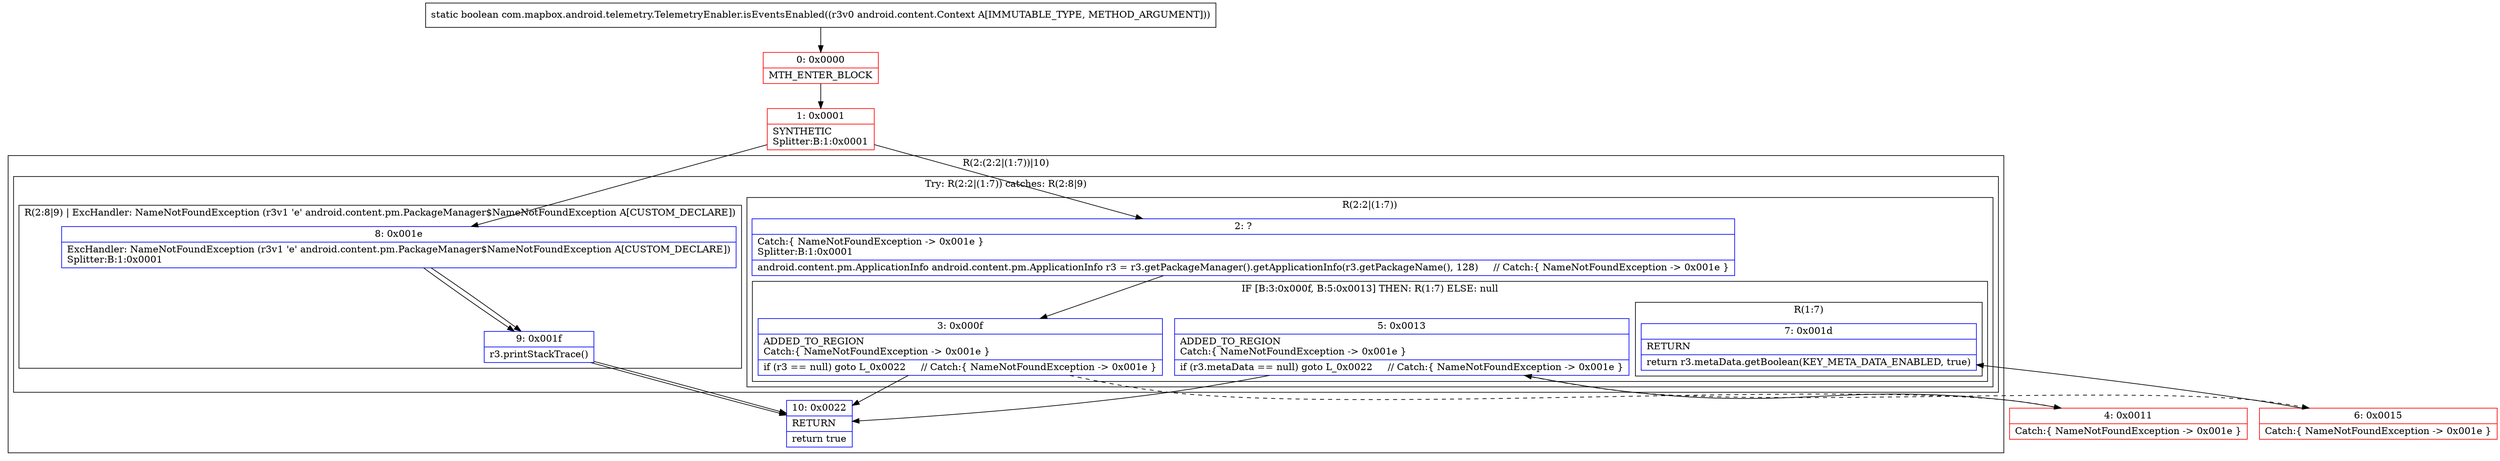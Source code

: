 digraph "CFG forcom.mapbox.android.telemetry.TelemetryEnabler.isEventsEnabled(Landroid\/content\/Context;)Z" {
subgraph cluster_Region_1986344914 {
label = "R(2:(2:2|(1:7))|10)";
node [shape=record,color=blue];
subgraph cluster_TryCatchRegion_647784266 {
label = "Try: R(2:2|(1:7)) catches: R(2:8|9)";
node [shape=record,color=blue];
subgraph cluster_Region_1601711150 {
label = "R(2:2|(1:7))";
node [shape=record,color=blue];
Node_2 [shape=record,label="{2\:\ ?|Catch:\{ NameNotFoundException \-\> 0x001e \}\lSplitter:B:1:0x0001\l|android.content.pm.ApplicationInfo android.content.pm.ApplicationInfo r3 = r3.getPackageManager().getApplicationInfo(r3.getPackageName(), 128)     \/\/ Catch:\{ NameNotFoundException \-\> 0x001e \}\l}"];
subgraph cluster_IfRegion_1371534217 {
label = "IF [B:3:0x000f, B:5:0x0013] THEN: R(1:7) ELSE: null";
node [shape=record,color=blue];
Node_3 [shape=record,label="{3\:\ 0x000f|ADDED_TO_REGION\lCatch:\{ NameNotFoundException \-\> 0x001e \}\l|if (r3 == null) goto L_0x0022     \/\/ Catch:\{ NameNotFoundException \-\> 0x001e \}\l}"];
Node_5 [shape=record,label="{5\:\ 0x0013|ADDED_TO_REGION\lCatch:\{ NameNotFoundException \-\> 0x001e \}\l|if (r3.metaData == null) goto L_0x0022     \/\/ Catch:\{ NameNotFoundException \-\> 0x001e \}\l}"];
subgraph cluster_Region_1064359590 {
label = "R(1:7)";
node [shape=record,color=blue];
Node_7 [shape=record,label="{7\:\ 0x001d|RETURN\l|return r3.metaData.getBoolean(KEY_META_DATA_ENABLED, true)\l}"];
}
}
}
subgraph cluster_Region_85404823 {
label = "R(2:8|9) | ExcHandler: NameNotFoundException (r3v1 'e' android.content.pm.PackageManager$NameNotFoundException A[CUSTOM_DECLARE])\l";
node [shape=record,color=blue];
Node_8 [shape=record,label="{8\:\ 0x001e|ExcHandler: NameNotFoundException (r3v1 'e' android.content.pm.PackageManager$NameNotFoundException A[CUSTOM_DECLARE])\lSplitter:B:1:0x0001\l}"];
Node_9 [shape=record,label="{9\:\ 0x001f|r3.printStackTrace()\l}"];
}
}
Node_10 [shape=record,label="{10\:\ 0x0022|RETURN\l|return true\l}"];
}
subgraph cluster_Region_85404823 {
label = "R(2:8|9) | ExcHandler: NameNotFoundException (r3v1 'e' android.content.pm.PackageManager$NameNotFoundException A[CUSTOM_DECLARE])\l";
node [shape=record,color=blue];
Node_8 [shape=record,label="{8\:\ 0x001e|ExcHandler: NameNotFoundException (r3v1 'e' android.content.pm.PackageManager$NameNotFoundException A[CUSTOM_DECLARE])\lSplitter:B:1:0x0001\l}"];
Node_9 [shape=record,label="{9\:\ 0x001f|r3.printStackTrace()\l}"];
}
Node_0 [shape=record,color=red,label="{0\:\ 0x0000|MTH_ENTER_BLOCK\l}"];
Node_1 [shape=record,color=red,label="{1\:\ 0x0001|SYNTHETIC\lSplitter:B:1:0x0001\l}"];
Node_4 [shape=record,color=red,label="{4\:\ 0x0011|Catch:\{ NameNotFoundException \-\> 0x001e \}\l}"];
Node_6 [shape=record,color=red,label="{6\:\ 0x0015|Catch:\{ NameNotFoundException \-\> 0x001e \}\l}"];
MethodNode[shape=record,label="{static boolean com.mapbox.android.telemetry.TelemetryEnabler.isEventsEnabled((r3v0 android.content.Context A[IMMUTABLE_TYPE, METHOD_ARGUMENT])) }"];
MethodNode -> Node_0;
Node_2 -> Node_3;
Node_3 -> Node_4[style=dashed];
Node_3 -> Node_10;
Node_5 -> Node_6[style=dashed];
Node_5 -> Node_10;
Node_8 -> Node_9;
Node_9 -> Node_10;
Node_8 -> Node_9;
Node_9 -> Node_10;
Node_0 -> Node_1;
Node_1 -> Node_2;
Node_1 -> Node_8;
Node_4 -> Node_5;
Node_6 -> Node_7;
}

